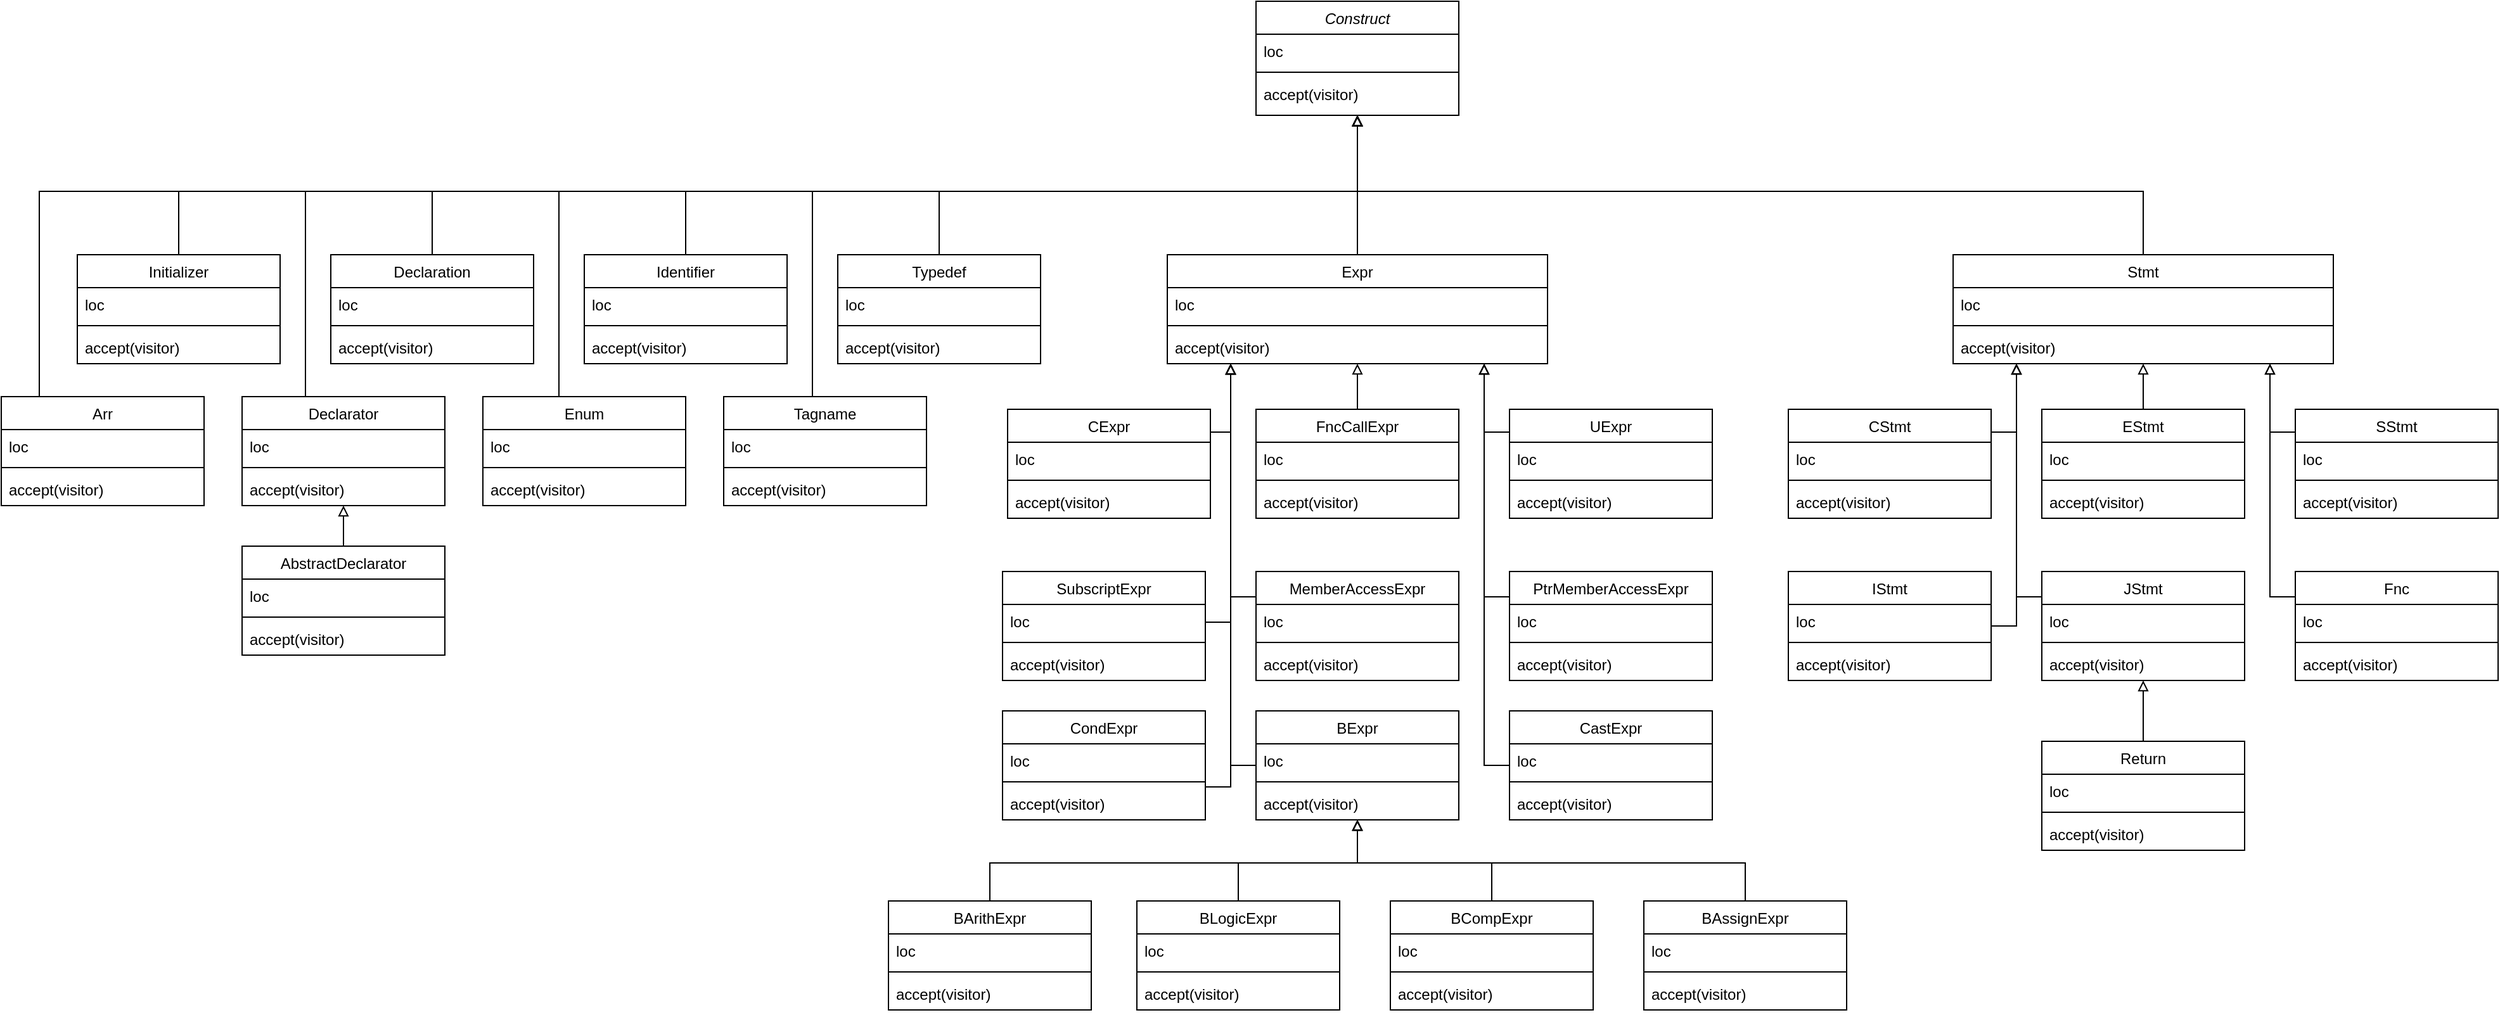 <mxfile version="24.7.17">
  <diagram id="C5RBs43oDa-KdzZeNtuy" name="Page-1">
    <mxGraphModel dx="539" dy="803" grid="1" gridSize="10" guides="1" tooltips="1" connect="1" arrows="1" fold="1" page="1" pageScale="1" pageWidth="827" pageHeight="1169" math="0" shadow="0">
      <root>
        <mxCell id="WIyWlLk6GJQsqaUBKTNV-0" />
        <mxCell id="WIyWlLk6GJQsqaUBKTNV-1" parent="WIyWlLk6GJQsqaUBKTNV-0" />
        <mxCell id="ymBNnfjRftJev7QL5nc8-0" value="Construct" style="swimlane;fontStyle=2;align=center;verticalAlign=top;childLayout=stackLayout;horizontal=1;startSize=26;horizontalStack=0;resizeParent=1;resizeLast=0;collapsible=1;marginBottom=0;rounded=0;shadow=0;strokeWidth=1;" vertex="1" parent="WIyWlLk6GJQsqaUBKTNV-1">
          <mxGeometry x="1850" y="30" width="160" height="90" as="geometry">
            <mxRectangle x="940" y="120" width="160" height="26" as="alternateBounds" />
          </mxGeometry>
        </mxCell>
        <mxCell id="ymBNnfjRftJev7QL5nc8-3" value="loc" style="text;align=left;verticalAlign=top;spacingLeft=4;spacingRight=4;overflow=hidden;rotatable=0;points=[[0,0.5],[1,0.5]];portConstraint=eastwest;rounded=0;shadow=0;html=0;" vertex="1" parent="ymBNnfjRftJev7QL5nc8-0">
          <mxGeometry y="26" width="160" height="26" as="geometry" />
        </mxCell>
        <mxCell id="ymBNnfjRftJev7QL5nc8-4" value="" style="line;html=1;strokeWidth=1;align=left;verticalAlign=middle;spacingTop=-1;spacingLeft=3;spacingRight=3;rotatable=0;labelPosition=right;points=[];portConstraint=eastwest;" vertex="1" parent="ymBNnfjRftJev7QL5nc8-0">
          <mxGeometry y="52" width="160" height="8" as="geometry" />
        </mxCell>
        <mxCell id="ymBNnfjRftJev7QL5nc8-10" value="accept(visitor)" style="text;align=left;verticalAlign=top;spacingLeft=4;spacingRight=4;overflow=hidden;rotatable=0;points=[[0,0.5],[1,0.5]];portConstraint=eastwest;rounded=0;shadow=0;html=0;" vertex="1" parent="ymBNnfjRftJev7QL5nc8-0">
          <mxGeometry y="60" width="160" height="26" as="geometry" />
        </mxCell>
        <mxCell id="ymBNnfjRftJev7QL5nc8-166" style="edgeStyle=orthogonalEdgeStyle;rounded=0;orthogonalLoop=1;jettySize=auto;html=1;endArrow=block;endFill=0;" edge="1" parent="WIyWlLk6GJQsqaUBKTNV-1" source="ymBNnfjRftJev7QL5nc8-6" target="ymBNnfjRftJev7QL5nc8-0">
          <mxGeometry relative="1" as="geometry">
            <Array as="points">
              <mxPoint x="890" y="180" />
              <mxPoint x="1930" y="180" />
            </Array>
          </mxGeometry>
        </mxCell>
        <mxCell id="ymBNnfjRftJev7QL5nc8-6" value="Arr" style="swimlane;fontStyle=0;align=center;verticalAlign=top;childLayout=stackLayout;horizontal=1;startSize=26;horizontalStack=0;resizeParent=1;resizeLast=0;collapsible=1;marginBottom=0;rounded=0;shadow=0;strokeWidth=1;" vertex="1" parent="WIyWlLk6GJQsqaUBKTNV-1">
          <mxGeometry x="860" y="342" width="160" height="86" as="geometry">
            <mxRectangle x="340" y="380" width="170" height="26" as="alternateBounds" />
          </mxGeometry>
        </mxCell>
        <mxCell id="ymBNnfjRftJev7QL5nc8-19" value="loc" style="text;align=left;verticalAlign=top;spacingLeft=4;spacingRight=4;overflow=hidden;rotatable=0;points=[[0,0.5],[1,0.5]];portConstraint=eastwest;rounded=0;shadow=0;html=0;" vertex="1" parent="ymBNnfjRftJev7QL5nc8-6">
          <mxGeometry y="26" width="160" height="26" as="geometry" />
        </mxCell>
        <mxCell id="ymBNnfjRftJev7QL5nc8-8" value="" style="line;html=1;strokeWidth=1;align=left;verticalAlign=middle;spacingTop=-1;spacingLeft=3;spacingRight=3;rotatable=0;labelPosition=right;points=[];portConstraint=eastwest;" vertex="1" parent="ymBNnfjRftJev7QL5nc8-6">
          <mxGeometry y="52" width="160" height="8" as="geometry" />
        </mxCell>
        <mxCell id="ymBNnfjRftJev7QL5nc8-18" value="accept(visitor)" style="text;align=left;verticalAlign=top;spacingLeft=4;spacingRight=4;overflow=hidden;rotatable=0;points=[[0,0.5],[1,0.5]];portConstraint=eastwest;rounded=0;shadow=0;html=0;" vertex="1" parent="ymBNnfjRftJev7QL5nc8-6">
          <mxGeometry y="60" width="160" height="26" as="geometry" />
        </mxCell>
        <mxCell id="ymBNnfjRftJev7QL5nc8-157" style="edgeStyle=orthogonalEdgeStyle;rounded=0;orthogonalLoop=1;jettySize=auto;html=1;endArrow=block;endFill=0;" edge="1" parent="WIyWlLk6GJQsqaUBKTNV-1" source="ymBNnfjRftJev7QL5nc8-20" target="ymBNnfjRftJev7QL5nc8-0">
          <mxGeometry relative="1" as="geometry">
            <Array as="points">
              <mxPoint x="1000" y="180" />
              <mxPoint x="1930" y="180" />
            </Array>
          </mxGeometry>
        </mxCell>
        <mxCell id="ymBNnfjRftJev7QL5nc8-20" value="Initializer" style="swimlane;fontStyle=0;align=center;verticalAlign=top;childLayout=stackLayout;horizontal=1;startSize=26;horizontalStack=0;resizeParent=1;resizeLast=0;collapsible=1;marginBottom=0;rounded=0;shadow=0;strokeWidth=1;" vertex="1" parent="WIyWlLk6GJQsqaUBKTNV-1">
          <mxGeometry x="920" y="230" width="160" height="86" as="geometry">
            <mxRectangle x="340" y="380" width="170" height="26" as="alternateBounds" />
          </mxGeometry>
        </mxCell>
        <mxCell id="ymBNnfjRftJev7QL5nc8-21" value="loc" style="text;align=left;verticalAlign=top;spacingLeft=4;spacingRight=4;overflow=hidden;rotatable=0;points=[[0,0.5],[1,0.5]];portConstraint=eastwest;rounded=0;shadow=0;html=0;" vertex="1" parent="ymBNnfjRftJev7QL5nc8-20">
          <mxGeometry y="26" width="160" height="26" as="geometry" />
        </mxCell>
        <mxCell id="ymBNnfjRftJev7QL5nc8-22" value="" style="line;html=1;strokeWidth=1;align=left;verticalAlign=middle;spacingTop=-1;spacingLeft=3;spacingRight=3;rotatable=0;labelPosition=right;points=[];portConstraint=eastwest;" vertex="1" parent="ymBNnfjRftJev7QL5nc8-20">
          <mxGeometry y="52" width="160" height="8" as="geometry" />
        </mxCell>
        <mxCell id="ymBNnfjRftJev7QL5nc8-23" value="accept(visitor)" style="text;align=left;verticalAlign=top;spacingLeft=4;spacingRight=4;overflow=hidden;rotatable=0;points=[[0,0.5],[1,0.5]];portConstraint=eastwest;rounded=0;shadow=0;html=0;" vertex="1" parent="ymBNnfjRftJev7QL5nc8-20">
          <mxGeometry y="60" width="160" height="26" as="geometry" />
        </mxCell>
        <mxCell id="ymBNnfjRftJev7QL5nc8-165" style="edgeStyle=orthogonalEdgeStyle;rounded=0;orthogonalLoop=1;jettySize=auto;html=1;endArrow=block;endFill=0;" edge="1" parent="WIyWlLk6GJQsqaUBKTNV-1" source="ymBNnfjRftJev7QL5nc8-24" target="ymBNnfjRftJev7QL5nc8-0">
          <mxGeometry relative="1" as="geometry">
            <Array as="points">
              <mxPoint x="1100" y="180" />
              <mxPoint x="1930" y="180" />
            </Array>
          </mxGeometry>
        </mxCell>
        <mxCell id="ymBNnfjRftJev7QL5nc8-24" value="Declarator" style="swimlane;fontStyle=0;align=center;verticalAlign=top;childLayout=stackLayout;horizontal=1;startSize=26;horizontalStack=0;resizeParent=1;resizeLast=0;collapsible=1;marginBottom=0;rounded=0;shadow=0;strokeWidth=1;" vertex="1" parent="WIyWlLk6GJQsqaUBKTNV-1">
          <mxGeometry x="1050" y="342" width="160" height="86" as="geometry">
            <mxRectangle x="340" y="380" width="170" height="26" as="alternateBounds" />
          </mxGeometry>
        </mxCell>
        <mxCell id="ymBNnfjRftJev7QL5nc8-25" value="loc" style="text;align=left;verticalAlign=top;spacingLeft=4;spacingRight=4;overflow=hidden;rotatable=0;points=[[0,0.5],[1,0.5]];portConstraint=eastwest;rounded=0;shadow=0;html=0;" vertex="1" parent="ymBNnfjRftJev7QL5nc8-24">
          <mxGeometry y="26" width="160" height="26" as="geometry" />
        </mxCell>
        <mxCell id="ymBNnfjRftJev7QL5nc8-26" value="" style="line;html=1;strokeWidth=1;align=left;verticalAlign=middle;spacingTop=-1;spacingLeft=3;spacingRight=3;rotatable=0;labelPosition=right;points=[];portConstraint=eastwest;" vertex="1" parent="ymBNnfjRftJev7QL5nc8-24">
          <mxGeometry y="52" width="160" height="8" as="geometry" />
        </mxCell>
        <mxCell id="ymBNnfjRftJev7QL5nc8-27" value="accept(visitor)" style="text;align=left;verticalAlign=top;spacingLeft=4;spacingRight=4;overflow=hidden;rotatable=0;points=[[0,0.5],[1,0.5]];portConstraint=eastwest;rounded=0;shadow=0;html=0;" vertex="1" parent="ymBNnfjRftJev7QL5nc8-24">
          <mxGeometry y="60" width="160" height="26" as="geometry" />
        </mxCell>
        <mxCell id="ymBNnfjRftJev7QL5nc8-141" style="edgeStyle=orthogonalEdgeStyle;rounded=0;orthogonalLoop=1;jettySize=auto;html=1;endArrow=block;endFill=0;" edge="1" parent="WIyWlLk6GJQsqaUBKTNV-1" source="ymBNnfjRftJev7QL5nc8-28" target="ymBNnfjRftJev7QL5nc8-24">
          <mxGeometry relative="1" as="geometry" />
        </mxCell>
        <mxCell id="ymBNnfjRftJev7QL5nc8-28" value="AbstractDeclarator" style="swimlane;fontStyle=0;align=center;verticalAlign=top;childLayout=stackLayout;horizontal=1;startSize=26;horizontalStack=0;resizeParent=1;resizeLast=0;collapsible=1;marginBottom=0;rounded=0;shadow=0;strokeWidth=1;" vertex="1" parent="WIyWlLk6GJQsqaUBKTNV-1">
          <mxGeometry x="1050" y="460" width="160" height="86" as="geometry">
            <mxRectangle x="340" y="380" width="170" height="26" as="alternateBounds" />
          </mxGeometry>
        </mxCell>
        <mxCell id="ymBNnfjRftJev7QL5nc8-29" value="loc" style="text;align=left;verticalAlign=top;spacingLeft=4;spacingRight=4;overflow=hidden;rotatable=0;points=[[0,0.5],[1,0.5]];portConstraint=eastwest;rounded=0;shadow=0;html=0;" vertex="1" parent="ymBNnfjRftJev7QL5nc8-28">
          <mxGeometry y="26" width="160" height="26" as="geometry" />
        </mxCell>
        <mxCell id="ymBNnfjRftJev7QL5nc8-30" value="" style="line;html=1;strokeWidth=1;align=left;verticalAlign=middle;spacingTop=-1;spacingLeft=3;spacingRight=3;rotatable=0;labelPosition=right;points=[];portConstraint=eastwest;" vertex="1" parent="ymBNnfjRftJev7QL5nc8-28">
          <mxGeometry y="52" width="160" height="8" as="geometry" />
        </mxCell>
        <mxCell id="ymBNnfjRftJev7QL5nc8-31" value="accept(visitor)" style="text;align=left;verticalAlign=top;spacingLeft=4;spacingRight=4;overflow=hidden;rotatable=0;points=[[0,0.5],[1,0.5]];portConstraint=eastwest;rounded=0;shadow=0;html=0;" vertex="1" parent="ymBNnfjRftJev7QL5nc8-28">
          <mxGeometry y="60" width="160" height="26" as="geometry" />
        </mxCell>
        <mxCell id="ymBNnfjRftJev7QL5nc8-160" style="edgeStyle=orthogonalEdgeStyle;rounded=0;orthogonalLoop=1;jettySize=auto;html=1;endArrow=block;endFill=0;" edge="1" parent="WIyWlLk6GJQsqaUBKTNV-1" source="ymBNnfjRftJev7QL5nc8-32" target="ymBNnfjRftJev7QL5nc8-0">
          <mxGeometry relative="1" as="geometry">
            <Array as="points">
              <mxPoint x="1200" y="180" />
              <mxPoint x="1930" y="180" />
            </Array>
          </mxGeometry>
        </mxCell>
        <mxCell id="ymBNnfjRftJev7QL5nc8-32" value="Declaration" style="swimlane;fontStyle=0;align=center;verticalAlign=top;childLayout=stackLayout;horizontal=1;startSize=26;horizontalStack=0;resizeParent=1;resizeLast=0;collapsible=1;marginBottom=0;rounded=0;shadow=0;strokeWidth=1;" vertex="1" parent="WIyWlLk6GJQsqaUBKTNV-1">
          <mxGeometry x="1120" y="230" width="160" height="86" as="geometry">
            <mxRectangle x="340" y="380" width="170" height="26" as="alternateBounds" />
          </mxGeometry>
        </mxCell>
        <mxCell id="ymBNnfjRftJev7QL5nc8-33" value="loc" style="text;align=left;verticalAlign=top;spacingLeft=4;spacingRight=4;overflow=hidden;rotatable=0;points=[[0,0.5],[1,0.5]];portConstraint=eastwest;rounded=0;shadow=0;html=0;" vertex="1" parent="ymBNnfjRftJev7QL5nc8-32">
          <mxGeometry y="26" width="160" height="26" as="geometry" />
        </mxCell>
        <mxCell id="ymBNnfjRftJev7QL5nc8-34" value="" style="line;html=1;strokeWidth=1;align=left;verticalAlign=middle;spacingTop=-1;spacingLeft=3;spacingRight=3;rotatable=0;labelPosition=right;points=[];portConstraint=eastwest;" vertex="1" parent="ymBNnfjRftJev7QL5nc8-32">
          <mxGeometry y="52" width="160" height="8" as="geometry" />
        </mxCell>
        <mxCell id="ymBNnfjRftJev7QL5nc8-35" value="accept(visitor)" style="text;align=left;verticalAlign=top;spacingLeft=4;spacingRight=4;overflow=hidden;rotatable=0;points=[[0,0.5],[1,0.5]];portConstraint=eastwest;rounded=0;shadow=0;html=0;" vertex="1" parent="ymBNnfjRftJev7QL5nc8-32">
          <mxGeometry y="60" width="160" height="26" as="geometry" />
        </mxCell>
        <mxCell id="ymBNnfjRftJev7QL5nc8-164" style="edgeStyle=orthogonalEdgeStyle;rounded=0;orthogonalLoop=1;jettySize=auto;html=1;endArrow=block;endFill=0;" edge="1" parent="WIyWlLk6GJQsqaUBKTNV-1" source="ymBNnfjRftJev7QL5nc8-36" target="ymBNnfjRftJev7QL5nc8-0">
          <mxGeometry relative="1" as="geometry">
            <Array as="points">
              <mxPoint x="1300" y="180" />
              <mxPoint x="1930" y="180" />
            </Array>
          </mxGeometry>
        </mxCell>
        <mxCell id="ymBNnfjRftJev7QL5nc8-36" value="Enum" style="swimlane;fontStyle=0;align=center;verticalAlign=top;childLayout=stackLayout;horizontal=1;startSize=26;horizontalStack=0;resizeParent=1;resizeLast=0;collapsible=1;marginBottom=0;rounded=0;shadow=0;strokeWidth=1;" vertex="1" parent="WIyWlLk6GJQsqaUBKTNV-1">
          <mxGeometry x="1240" y="342" width="160" height="86" as="geometry">
            <mxRectangle x="340" y="380" width="170" height="26" as="alternateBounds" />
          </mxGeometry>
        </mxCell>
        <mxCell id="ymBNnfjRftJev7QL5nc8-37" value="loc" style="text;align=left;verticalAlign=top;spacingLeft=4;spacingRight=4;overflow=hidden;rotatable=0;points=[[0,0.5],[1,0.5]];portConstraint=eastwest;rounded=0;shadow=0;html=0;" vertex="1" parent="ymBNnfjRftJev7QL5nc8-36">
          <mxGeometry y="26" width="160" height="26" as="geometry" />
        </mxCell>
        <mxCell id="ymBNnfjRftJev7QL5nc8-38" value="" style="line;html=1;strokeWidth=1;align=left;verticalAlign=middle;spacingTop=-1;spacingLeft=3;spacingRight=3;rotatable=0;labelPosition=right;points=[];portConstraint=eastwest;" vertex="1" parent="ymBNnfjRftJev7QL5nc8-36">
          <mxGeometry y="52" width="160" height="8" as="geometry" />
        </mxCell>
        <mxCell id="ymBNnfjRftJev7QL5nc8-39" value="accept(visitor)" style="text;align=left;verticalAlign=top;spacingLeft=4;spacingRight=4;overflow=hidden;rotatable=0;points=[[0,0.5],[1,0.5]];portConstraint=eastwest;rounded=0;shadow=0;html=0;" vertex="1" parent="ymBNnfjRftJev7QL5nc8-36">
          <mxGeometry y="60" width="160" height="26" as="geometry" />
        </mxCell>
        <mxCell id="ymBNnfjRftJev7QL5nc8-158" style="edgeStyle=orthogonalEdgeStyle;rounded=0;orthogonalLoop=1;jettySize=auto;html=1;endArrow=block;endFill=0;" edge="1" parent="WIyWlLk6GJQsqaUBKTNV-1" source="ymBNnfjRftJev7QL5nc8-40" target="ymBNnfjRftJev7QL5nc8-0">
          <mxGeometry relative="1" as="geometry">
            <Array as="points">
              <mxPoint x="1930" y="150" />
              <mxPoint x="1930" y="150" />
            </Array>
          </mxGeometry>
        </mxCell>
        <mxCell id="ymBNnfjRftJev7QL5nc8-40" value="Expr" style="swimlane;fontStyle=0;align=center;verticalAlign=top;childLayout=stackLayout;horizontal=1;startSize=26;horizontalStack=0;resizeParent=1;resizeLast=0;collapsible=1;marginBottom=0;rounded=0;shadow=0;strokeWidth=1;" vertex="1" parent="WIyWlLk6GJQsqaUBKTNV-1">
          <mxGeometry x="1780" y="230" width="300" height="86" as="geometry">
            <mxRectangle x="340" y="380" width="170" height="26" as="alternateBounds" />
          </mxGeometry>
        </mxCell>
        <mxCell id="ymBNnfjRftJev7QL5nc8-41" value="loc" style="text;align=left;verticalAlign=top;spacingLeft=4;spacingRight=4;overflow=hidden;rotatable=0;points=[[0,0.5],[1,0.5]];portConstraint=eastwest;rounded=0;shadow=0;html=0;" vertex="1" parent="ymBNnfjRftJev7QL5nc8-40">
          <mxGeometry y="26" width="300" height="26" as="geometry" />
        </mxCell>
        <mxCell id="ymBNnfjRftJev7QL5nc8-42" value="" style="line;html=1;strokeWidth=1;align=left;verticalAlign=middle;spacingTop=-1;spacingLeft=3;spacingRight=3;rotatable=0;labelPosition=right;points=[];portConstraint=eastwest;" vertex="1" parent="ymBNnfjRftJev7QL5nc8-40">
          <mxGeometry y="52" width="300" height="8" as="geometry" />
        </mxCell>
        <mxCell id="ymBNnfjRftJev7QL5nc8-43" value="accept(visitor)" style="text;align=left;verticalAlign=top;spacingLeft=4;spacingRight=4;overflow=hidden;rotatable=0;points=[[0,0.5],[1,0.5]];portConstraint=eastwest;rounded=0;shadow=0;html=0;" vertex="1" parent="ymBNnfjRftJev7QL5nc8-40">
          <mxGeometry y="60" width="300" height="26" as="geometry" />
        </mxCell>
        <mxCell id="ymBNnfjRftJev7QL5nc8-178" style="edgeStyle=orthogonalEdgeStyle;rounded=0;orthogonalLoop=1;jettySize=auto;html=1;endArrow=block;endFill=0;" edge="1" parent="WIyWlLk6GJQsqaUBKTNV-1" source="ymBNnfjRftJev7QL5nc8-44" target="ymBNnfjRftJev7QL5nc8-40">
          <mxGeometry relative="1" as="geometry">
            <Array as="points">
              <mxPoint x="2030" y="370" />
            </Array>
          </mxGeometry>
        </mxCell>
        <mxCell id="ymBNnfjRftJev7QL5nc8-44" value="UExpr" style="swimlane;fontStyle=0;align=center;verticalAlign=top;childLayout=stackLayout;horizontal=1;startSize=26;horizontalStack=0;resizeParent=1;resizeLast=0;collapsible=1;marginBottom=0;rounded=0;shadow=0;strokeWidth=1;" vertex="1" parent="WIyWlLk6GJQsqaUBKTNV-1">
          <mxGeometry x="2050" y="352" width="160" height="86" as="geometry">
            <mxRectangle x="340" y="380" width="170" height="26" as="alternateBounds" />
          </mxGeometry>
        </mxCell>
        <mxCell id="ymBNnfjRftJev7QL5nc8-45" value="loc" style="text;align=left;verticalAlign=top;spacingLeft=4;spacingRight=4;overflow=hidden;rotatable=0;points=[[0,0.5],[1,0.5]];portConstraint=eastwest;rounded=0;shadow=0;html=0;" vertex="1" parent="ymBNnfjRftJev7QL5nc8-44">
          <mxGeometry y="26" width="160" height="26" as="geometry" />
        </mxCell>
        <mxCell id="ymBNnfjRftJev7QL5nc8-46" value="" style="line;html=1;strokeWidth=1;align=left;verticalAlign=middle;spacingTop=-1;spacingLeft=3;spacingRight=3;rotatable=0;labelPosition=right;points=[];portConstraint=eastwest;" vertex="1" parent="ymBNnfjRftJev7QL5nc8-44">
          <mxGeometry y="52" width="160" height="8" as="geometry" />
        </mxCell>
        <mxCell id="ymBNnfjRftJev7QL5nc8-47" value="accept(visitor)" style="text;align=left;verticalAlign=top;spacingLeft=4;spacingRight=4;overflow=hidden;rotatable=0;points=[[0,0.5],[1,0.5]];portConstraint=eastwest;rounded=0;shadow=0;html=0;" vertex="1" parent="ymBNnfjRftJev7QL5nc8-44">
          <mxGeometry y="60" width="160" height="26" as="geometry" />
        </mxCell>
        <mxCell id="ymBNnfjRftJev7QL5nc8-180" style="edgeStyle=orthogonalEdgeStyle;rounded=0;orthogonalLoop=1;jettySize=auto;html=1;endArrow=block;endFill=0;" edge="1" parent="WIyWlLk6GJQsqaUBKTNV-1" source="ymBNnfjRftJev7QL5nc8-48" target="ymBNnfjRftJev7QL5nc8-40">
          <mxGeometry relative="1" as="geometry">
            <Array as="points">
              <mxPoint x="1830" y="633" />
            </Array>
          </mxGeometry>
        </mxCell>
        <mxCell id="ymBNnfjRftJev7QL5nc8-48" value="BExpr" style="swimlane;fontStyle=0;align=center;verticalAlign=top;childLayout=stackLayout;horizontal=1;startSize=26;horizontalStack=0;resizeParent=1;resizeLast=0;collapsible=1;marginBottom=0;rounded=0;shadow=0;strokeWidth=1;" vertex="1" parent="WIyWlLk6GJQsqaUBKTNV-1">
          <mxGeometry x="1850" y="590" width="160" height="86" as="geometry">
            <mxRectangle x="340" y="380" width="170" height="26" as="alternateBounds" />
          </mxGeometry>
        </mxCell>
        <mxCell id="ymBNnfjRftJev7QL5nc8-49" value="loc" style="text;align=left;verticalAlign=top;spacingLeft=4;spacingRight=4;overflow=hidden;rotatable=0;points=[[0,0.5],[1,0.5]];portConstraint=eastwest;rounded=0;shadow=0;html=0;" vertex="1" parent="ymBNnfjRftJev7QL5nc8-48">
          <mxGeometry y="26" width="160" height="26" as="geometry" />
        </mxCell>
        <mxCell id="ymBNnfjRftJev7QL5nc8-50" value="" style="line;html=1;strokeWidth=1;align=left;verticalAlign=middle;spacingTop=-1;spacingLeft=3;spacingRight=3;rotatable=0;labelPosition=right;points=[];portConstraint=eastwest;" vertex="1" parent="ymBNnfjRftJev7QL5nc8-48">
          <mxGeometry y="52" width="160" height="8" as="geometry" />
        </mxCell>
        <mxCell id="ymBNnfjRftJev7QL5nc8-51" value="accept(visitor)" style="text;align=left;verticalAlign=top;spacingLeft=4;spacingRight=4;overflow=hidden;rotatable=0;points=[[0,0.5],[1,0.5]];portConstraint=eastwest;rounded=0;shadow=0;html=0;" vertex="1" parent="ymBNnfjRftJev7QL5nc8-48">
          <mxGeometry y="60" width="160" height="26" as="geometry" />
        </mxCell>
        <mxCell id="ymBNnfjRftJev7QL5nc8-184" style="edgeStyle=orthogonalEdgeStyle;rounded=0;orthogonalLoop=1;jettySize=auto;html=1;endArrow=block;endFill=0;" edge="1" parent="WIyWlLk6GJQsqaUBKTNV-1" source="ymBNnfjRftJev7QL5nc8-52" target="ymBNnfjRftJev7QL5nc8-48">
          <mxGeometry relative="1" as="geometry">
            <Array as="points">
              <mxPoint x="2236" y="710" />
              <mxPoint x="1930" y="710" />
            </Array>
          </mxGeometry>
        </mxCell>
        <mxCell id="ymBNnfjRftJev7QL5nc8-52" value="BAssignExpr" style="swimlane;fontStyle=0;align=center;verticalAlign=top;childLayout=stackLayout;horizontal=1;startSize=26;horizontalStack=0;resizeParent=1;resizeLast=0;collapsible=1;marginBottom=0;rounded=0;shadow=0;strokeWidth=1;" vertex="1" parent="WIyWlLk6GJQsqaUBKTNV-1">
          <mxGeometry x="2156" y="740" width="160" height="86" as="geometry">
            <mxRectangle x="340" y="380" width="170" height="26" as="alternateBounds" />
          </mxGeometry>
        </mxCell>
        <mxCell id="ymBNnfjRftJev7QL5nc8-53" value="loc" style="text;align=left;verticalAlign=top;spacingLeft=4;spacingRight=4;overflow=hidden;rotatable=0;points=[[0,0.5],[1,0.5]];portConstraint=eastwest;rounded=0;shadow=0;html=0;" vertex="1" parent="ymBNnfjRftJev7QL5nc8-52">
          <mxGeometry y="26" width="160" height="26" as="geometry" />
        </mxCell>
        <mxCell id="ymBNnfjRftJev7QL5nc8-54" value="" style="line;html=1;strokeWidth=1;align=left;verticalAlign=middle;spacingTop=-1;spacingLeft=3;spacingRight=3;rotatable=0;labelPosition=right;points=[];portConstraint=eastwest;" vertex="1" parent="ymBNnfjRftJev7QL5nc8-52">
          <mxGeometry y="52" width="160" height="8" as="geometry" />
        </mxCell>
        <mxCell id="ymBNnfjRftJev7QL5nc8-55" value="accept(visitor)" style="text;align=left;verticalAlign=top;spacingLeft=4;spacingRight=4;overflow=hidden;rotatable=0;points=[[0,0.5],[1,0.5]];portConstraint=eastwest;rounded=0;shadow=0;html=0;" vertex="1" parent="ymBNnfjRftJev7QL5nc8-52">
          <mxGeometry y="60" width="160" height="26" as="geometry" />
        </mxCell>
        <mxCell id="ymBNnfjRftJev7QL5nc8-181" style="edgeStyle=orthogonalEdgeStyle;rounded=0;orthogonalLoop=1;jettySize=auto;html=1;endArrow=block;endFill=0;" edge="1" parent="WIyWlLk6GJQsqaUBKTNV-1" source="ymBNnfjRftJev7QL5nc8-56" target="ymBNnfjRftJev7QL5nc8-48">
          <mxGeometry relative="1" as="geometry">
            <Array as="points">
              <mxPoint x="1640" y="710" />
              <mxPoint x="1930" y="710" />
            </Array>
          </mxGeometry>
        </mxCell>
        <mxCell id="ymBNnfjRftJev7QL5nc8-56" value="BArithExpr" style="swimlane;fontStyle=0;align=center;verticalAlign=top;childLayout=stackLayout;horizontal=1;startSize=26;horizontalStack=0;resizeParent=1;resizeLast=0;collapsible=1;marginBottom=0;rounded=0;shadow=0;strokeWidth=1;" vertex="1" parent="WIyWlLk6GJQsqaUBKTNV-1">
          <mxGeometry x="1560" y="740" width="160" height="86" as="geometry">
            <mxRectangle x="340" y="380" width="170" height="26" as="alternateBounds" />
          </mxGeometry>
        </mxCell>
        <mxCell id="ymBNnfjRftJev7QL5nc8-57" value="loc" style="text;align=left;verticalAlign=top;spacingLeft=4;spacingRight=4;overflow=hidden;rotatable=0;points=[[0,0.5],[1,0.5]];portConstraint=eastwest;rounded=0;shadow=0;html=0;" vertex="1" parent="ymBNnfjRftJev7QL5nc8-56">
          <mxGeometry y="26" width="160" height="26" as="geometry" />
        </mxCell>
        <mxCell id="ymBNnfjRftJev7QL5nc8-58" value="" style="line;html=1;strokeWidth=1;align=left;verticalAlign=middle;spacingTop=-1;spacingLeft=3;spacingRight=3;rotatable=0;labelPosition=right;points=[];portConstraint=eastwest;" vertex="1" parent="ymBNnfjRftJev7QL5nc8-56">
          <mxGeometry y="52" width="160" height="8" as="geometry" />
        </mxCell>
        <mxCell id="ymBNnfjRftJev7QL5nc8-59" value="accept(visitor)" style="text;align=left;verticalAlign=top;spacingLeft=4;spacingRight=4;overflow=hidden;rotatable=0;points=[[0,0.5],[1,0.5]];portConstraint=eastwest;rounded=0;shadow=0;html=0;" vertex="1" parent="ymBNnfjRftJev7QL5nc8-56">
          <mxGeometry y="60" width="160" height="26" as="geometry" />
        </mxCell>
        <mxCell id="ymBNnfjRftJev7QL5nc8-182" style="edgeStyle=orthogonalEdgeStyle;rounded=0;orthogonalLoop=1;jettySize=auto;html=1;endArrow=block;endFill=0;" edge="1" parent="WIyWlLk6GJQsqaUBKTNV-1" source="ymBNnfjRftJev7QL5nc8-60" target="ymBNnfjRftJev7QL5nc8-48">
          <mxGeometry relative="1" as="geometry">
            <Array as="points">
              <mxPoint x="1836" y="710" />
              <mxPoint x="1930" y="710" />
            </Array>
          </mxGeometry>
        </mxCell>
        <mxCell id="ymBNnfjRftJev7QL5nc8-60" value="BLogicExpr" style="swimlane;fontStyle=0;align=center;verticalAlign=top;childLayout=stackLayout;horizontal=1;startSize=26;horizontalStack=0;resizeParent=1;resizeLast=0;collapsible=1;marginBottom=0;rounded=0;shadow=0;strokeWidth=1;" vertex="1" parent="WIyWlLk6GJQsqaUBKTNV-1">
          <mxGeometry x="1756" y="740" width="160" height="86" as="geometry">
            <mxRectangle x="340" y="380" width="170" height="26" as="alternateBounds" />
          </mxGeometry>
        </mxCell>
        <mxCell id="ymBNnfjRftJev7QL5nc8-61" value="loc" style="text;align=left;verticalAlign=top;spacingLeft=4;spacingRight=4;overflow=hidden;rotatable=0;points=[[0,0.5],[1,0.5]];portConstraint=eastwest;rounded=0;shadow=0;html=0;" vertex="1" parent="ymBNnfjRftJev7QL5nc8-60">
          <mxGeometry y="26" width="160" height="26" as="geometry" />
        </mxCell>
        <mxCell id="ymBNnfjRftJev7QL5nc8-62" value="" style="line;html=1;strokeWidth=1;align=left;verticalAlign=middle;spacingTop=-1;spacingLeft=3;spacingRight=3;rotatable=0;labelPosition=right;points=[];portConstraint=eastwest;" vertex="1" parent="ymBNnfjRftJev7QL5nc8-60">
          <mxGeometry y="52" width="160" height="8" as="geometry" />
        </mxCell>
        <mxCell id="ymBNnfjRftJev7QL5nc8-63" value="accept(visitor)" style="text;align=left;verticalAlign=top;spacingLeft=4;spacingRight=4;overflow=hidden;rotatable=0;points=[[0,0.5],[1,0.5]];portConstraint=eastwest;rounded=0;shadow=0;html=0;" vertex="1" parent="ymBNnfjRftJev7QL5nc8-60">
          <mxGeometry y="60" width="160" height="26" as="geometry" />
        </mxCell>
        <mxCell id="ymBNnfjRftJev7QL5nc8-183" style="edgeStyle=orthogonalEdgeStyle;rounded=0;orthogonalLoop=1;jettySize=auto;html=1;endArrow=block;endFill=0;" edge="1" parent="WIyWlLk6GJQsqaUBKTNV-1" source="ymBNnfjRftJev7QL5nc8-64" target="ymBNnfjRftJev7QL5nc8-48">
          <mxGeometry relative="1" as="geometry">
            <Array as="points">
              <mxPoint x="2036" y="710" />
              <mxPoint x="1930" y="710" />
            </Array>
          </mxGeometry>
        </mxCell>
        <mxCell id="ymBNnfjRftJev7QL5nc8-64" value="BCompExpr" style="swimlane;fontStyle=0;align=center;verticalAlign=top;childLayout=stackLayout;horizontal=1;startSize=26;horizontalStack=0;resizeParent=1;resizeLast=0;collapsible=1;marginBottom=0;rounded=0;shadow=0;strokeWidth=1;" vertex="1" parent="WIyWlLk6GJQsqaUBKTNV-1">
          <mxGeometry x="1956" y="740" width="160" height="86" as="geometry">
            <mxRectangle x="340" y="380" width="170" height="26" as="alternateBounds" />
          </mxGeometry>
        </mxCell>
        <mxCell id="ymBNnfjRftJev7QL5nc8-65" value="loc" style="text;align=left;verticalAlign=top;spacingLeft=4;spacingRight=4;overflow=hidden;rotatable=0;points=[[0,0.5],[1,0.5]];portConstraint=eastwest;rounded=0;shadow=0;html=0;" vertex="1" parent="ymBNnfjRftJev7QL5nc8-64">
          <mxGeometry y="26" width="160" height="26" as="geometry" />
        </mxCell>
        <mxCell id="ymBNnfjRftJev7QL5nc8-66" value="" style="line;html=1;strokeWidth=1;align=left;verticalAlign=middle;spacingTop=-1;spacingLeft=3;spacingRight=3;rotatable=0;labelPosition=right;points=[];portConstraint=eastwest;" vertex="1" parent="ymBNnfjRftJev7QL5nc8-64">
          <mxGeometry y="52" width="160" height="8" as="geometry" />
        </mxCell>
        <mxCell id="ymBNnfjRftJev7QL5nc8-67" value="accept(visitor)" style="text;align=left;verticalAlign=top;spacingLeft=4;spacingRight=4;overflow=hidden;rotatable=0;points=[[0,0.5],[1,0.5]];portConstraint=eastwest;rounded=0;shadow=0;html=0;" vertex="1" parent="ymBNnfjRftJev7QL5nc8-64">
          <mxGeometry y="60" width="160" height="26" as="geometry" />
        </mxCell>
        <mxCell id="ymBNnfjRftJev7QL5nc8-179" style="edgeStyle=orthogonalEdgeStyle;rounded=0;orthogonalLoop=1;jettySize=auto;html=1;endArrow=block;endFill=0;" edge="1" parent="WIyWlLk6GJQsqaUBKTNV-1" source="ymBNnfjRftJev7QL5nc8-68" target="ymBNnfjRftJev7QL5nc8-40">
          <mxGeometry relative="1" as="geometry">
            <Array as="points">
              <mxPoint x="1830" y="520" />
            </Array>
          </mxGeometry>
        </mxCell>
        <mxCell id="ymBNnfjRftJev7QL5nc8-68" value="SubscriptExpr" style="swimlane;fontStyle=0;align=center;verticalAlign=top;childLayout=stackLayout;horizontal=1;startSize=26;horizontalStack=0;resizeParent=1;resizeLast=0;collapsible=1;marginBottom=0;rounded=0;shadow=0;strokeWidth=1;" vertex="1" parent="WIyWlLk6GJQsqaUBKTNV-1">
          <mxGeometry x="1650" y="480" width="160" height="86" as="geometry">
            <mxRectangle x="340" y="380" width="170" height="26" as="alternateBounds" />
          </mxGeometry>
        </mxCell>
        <mxCell id="ymBNnfjRftJev7QL5nc8-69" value="loc" style="text;align=left;verticalAlign=top;spacingLeft=4;spacingRight=4;overflow=hidden;rotatable=0;points=[[0,0.5],[1,0.5]];portConstraint=eastwest;rounded=0;shadow=0;html=0;" vertex="1" parent="ymBNnfjRftJev7QL5nc8-68">
          <mxGeometry y="26" width="160" height="26" as="geometry" />
        </mxCell>
        <mxCell id="ymBNnfjRftJev7QL5nc8-70" value="" style="line;html=1;strokeWidth=1;align=left;verticalAlign=middle;spacingTop=-1;spacingLeft=3;spacingRight=3;rotatable=0;labelPosition=right;points=[];portConstraint=eastwest;" vertex="1" parent="ymBNnfjRftJev7QL5nc8-68">
          <mxGeometry y="52" width="160" height="8" as="geometry" />
        </mxCell>
        <mxCell id="ymBNnfjRftJev7QL5nc8-71" value="accept(visitor)" style="text;align=left;verticalAlign=top;spacingLeft=4;spacingRight=4;overflow=hidden;rotatable=0;points=[[0,0.5],[1,0.5]];portConstraint=eastwest;rounded=0;shadow=0;html=0;" vertex="1" parent="ymBNnfjRftJev7QL5nc8-68">
          <mxGeometry y="60" width="160" height="26" as="geometry" />
        </mxCell>
        <mxCell id="ymBNnfjRftJev7QL5nc8-148" style="edgeStyle=orthogonalEdgeStyle;rounded=0;orthogonalLoop=1;jettySize=auto;html=1;endArrow=block;endFill=0;" edge="1" parent="WIyWlLk6GJQsqaUBKTNV-1" source="ymBNnfjRftJev7QL5nc8-72" target="ymBNnfjRftJev7QL5nc8-40">
          <mxGeometry relative="1" as="geometry">
            <Array as="points">
              <mxPoint x="1830" y="500" />
            </Array>
          </mxGeometry>
        </mxCell>
        <mxCell id="ymBNnfjRftJev7QL5nc8-72" value="MemberAccessExpr" style="swimlane;fontStyle=0;align=center;verticalAlign=top;childLayout=stackLayout;horizontal=1;startSize=26;horizontalStack=0;resizeParent=1;resizeLast=0;collapsible=1;marginBottom=0;rounded=0;shadow=0;strokeWidth=1;" vertex="1" parent="WIyWlLk6GJQsqaUBKTNV-1">
          <mxGeometry x="1850" y="480" width="160" height="86" as="geometry">
            <mxRectangle x="340" y="380" width="170" height="26" as="alternateBounds" />
          </mxGeometry>
        </mxCell>
        <mxCell id="ymBNnfjRftJev7QL5nc8-73" value="loc" style="text;align=left;verticalAlign=top;spacingLeft=4;spacingRight=4;overflow=hidden;rotatable=0;points=[[0,0.5],[1,0.5]];portConstraint=eastwest;rounded=0;shadow=0;html=0;" vertex="1" parent="ymBNnfjRftJev7QL5nc8-72">
          <mxGeometry y="26" width="160" height="26" as="geometry" />
        </mxCell>
        <mxCell id="ymBNnfjRftJev7QL5nc8-74" value="" style="line;html=1;strokeWidth=1;align=left;verticalAlign=middle;spacingTop=-1;spacingLeft=3;spacingRight=3;rotatable=0;labelPosition=right;points=[];portConstraint=eastwest;" vertex="1" parent="ymBNnfjRftJev7QL5nc8-72">
          <mxGeometry y="52" width="160" height="8" as="geometry" />
        </mxCell>
        <mxCell id="ymBNnfjRftJev7QL5nc8-75" value="accept(visitor)" style="text;align=left;verticalAlign=top;spacingLeft=4;spacingRight=4;overflow=hidden;rotatable=0;points=[[0,0.5],[1,0.5]];portConstraint=eastwest;rounded=0;shadow=0;html=0;" vertex="1" parent="ymBNnfjRftJev7QL5nc8-72">
          <mxGeometry y="60" width="160" height="26" as="geometry" />
        </mxCell>
        <mxCell id="ymBNnfjRftJev7QL5nc8-149" style="edgeStyle=orthogonalEdgeStyle;rounded=0;orthogonalLoop=1;jettySize=auto;html=1;endArrow=block;endFill=0;" edge="1" parent="WIyWlLk6GJQsqaUBKTNV-1" source="ymBNnfjRftJev7QL5nc8-76" target="ymBNnfjRftJev7QL5nc8-40">
          <mxGeometry relative="1" as="geometry">
            <Array as="points">
              <mxPoint x="2030" y="500" />
            </Array>
          </mxGeometry>
        </mxCell>
        <mxCell id="ymBNnfjRftJev7QL5nc8-76" value="PtrMemberAccessExpr" style="swimlane;fontStyle=0;align=center;verticalAlign=top;childLayout=stackLayout;horizontal=1;startSize=26;horizontalStack=0;resizeParent=1;resizeLast=0;collapsible=1;marginBottom=0;rounded=0;shadow=0;strokeWidth=1;" vertex="1" parent="WIyWlLk6GJQsqaUBKTNV-1">
          <mxGeometry x="2050" y="480" width="160" height="86" as="geometry">
            <mxRectangle x="340" y="380" width="170" height="26" as="alternateBounds" />
          </mxGeometry>
        </mxCell>
        <mxCell id="ymBNnfjRftJev7QL5nc8-77" value="loc" style="text;align=left;verticalAlign=top;spacingLeft=4;spacingRight=4;overflow=hidden;rotatable=0;points=[[0,0.5],[1,0.5]];portConstraint=eastwest;rounded=0;shadow=0;html=0;" vertex="1" parent="ymBNnfjRftJev7QL5nc8-76">
          <mxGeometry y="26" width="160" height="26" as="geometry" />
        </mxCell>
        <mxCell id="ymBNnfjRftJev7QL5nc8-78" value="" style="line;html=1;strokeWidth=1;align=left;verticalAlign=middle;spacingTop=-1;spacingLeft=3;spacingRight=3;rotatable=0;labelPosition=right;points=[];portConstraint=eastwest;" vertex="1" parent="ymBNnfjRftJev7QL5nc8-76">
          <mxGeometry y="52" width="160" height="8" as="geometry" />
        </mxCell>
        <mxCell id="ymBNnfjRftJev7QL5nc8-79" value="accept(visitor)" style="text;align=left;verticalAlign=top;spacingLeft=4;spacingRight=4;overflow=hidden;rotatable=0;points=[[0,0.5],[1,0.5]];portConstraint=eastwest;rounded=0;shadow=0;html=0;" vertex="1" parent="ymBNnfjRftJev7QL5nc8-76">
          <mxGeometry y="60" width="160" height="26" as="geometry" />
        </mxCell>
        <mxCell id="ymBNnfjRftJev7QL5nc8-142" style="edgeStyle=orthogonalEdgeStyle;rounded=0;orthogonalLoop=1;jettySize=auto;html=1;endArrow=block;endFill=0;" edge="1" parent="WIyWlLk6GJQsqaUBKTNV-1" source="ymBNnfjRftJev7QL5nc8-80" target="ymBNnfjRftJev7QL5nc8-40">
          <mxGeometry relative="1" as="geometry">
            <Array as="points">
              <mxPoint x="1830" y="370" />
            </Array>
          </mxGeometry>
        </mxCell>
        <mxCell id="ymBNnfjRftJev7QL5nc8-80" value="CExpr" style="swimlane;fontStyle=0;align=center;verticalAlign=top;childLayout=stackLayout;horizontal=1;startSize=26;horizontalStack=0;resizeParent=1;resizeLast=0;collapsible=1;marginBottom=0;rounded=0;shadow=0;strokeWidth=1;" vertex="1" parent="WIyWlLk6GJQsqaUBKTNV-1">
          <mxGeometry x="1654" y="352" width="160" height="86" as="geometry">
            <mxRectangle x="340" y="380" width="170" height="26" as="alternateBounds" />
          </mxGeometry>
        </mxCell>
        <mxCell id="ymBNnfjRftJev7QL5nc8-81" value="loc" style="text;align=left;verticalAlign=top;spacingLeft=4;spacingRight=4;overflow=hidden;rotatable=0;points=[[0,0.5],[1,0.5]];portConstraint=eastwest;rounded=0;shadow=0;html=0;" vertex="1" parent="ymBNnfjRftJev7QL5nc8-80">
          <mxGeometry y="26" width="160" height="26" as="geometry" />
        </mxCell>
        <mxCell id="ymBNnfjRftJev7QL5nc8-82" value="" style="line;html=1;strokeWidth=1;align=left;verticalAlign=middle;spacingTop=-1;spacingLeft=3;spacingRight=3;rotatable=0;labelPosition=right;points=[];portConstraint=eastwest;" vertex="1" parent="ymBNnfjRftJev7QL5nc8-80">
          <mxGeometry y="52" width="160" height="8" as="geometry" />
        </mxCell>
        <mxCell id="ymBNnfjRftJev7QL5nc8-83" value="accept(visitor)" style="text;align=left;verticalAlign=top;spacingLeft=4;spacingRight=4;overflow=hidden;rotatable=0;points=[[0,0.5],[1,0.5]];portConstraint=eastwest;rounded=0;shadow=0;html=0;" vertex="1" parent="ymBNnfjRftJev7QL5nc8-80">
          <mxGeometry y="60" width="160" height="26" as="geometry" />
        </mxCell>
        <mxCell id="ymBNnfjRftJev7QL5nc8-153" style="edgeStyle=orthogonalEdgeStyle;rounded=0;orthogonalLoop=1;jettySize=auto;html=1;endArrow=block;endFill=0;" edge="1" parent="WIyWlLk6GJQsqaUBKTNV-1" source="ymBNnfjRftJev7QL5nc8-84" target="ymBNnfjRftJev7QL5nc8-40">
          <mxGeometry relative="1" as="geometry" />
        </mxCell>
        <mxCell id="ymBNnfjRftJev7QL5nc8-84" value="FncCallExpr" style="swimlane;fontStyle=0;align=center;verticalAlign=top;childLayout=stackLayout;horizontal=1;startSize=26;horizontalStack=0;resizeParent=1;resizeLast=0;collapsible=1;marginBottom=0;rounded=0;shadow=0;strokeWidth=1;" vertex="1" parent="WIyWlLk6GJQsqaUBKTNV-1">
          <mxGeometry x="1850" y="352" width="160" height="86" as="geometry">
            <mxRectangle x="340" y="380" width="170" height="26" as="alternateBounds" />
          </mxGeometry>
        </mxCell>
        <mxCell id="ymBNnfjRftJev7QL5nc8-85" value="loc" style="text;align=left;verticalAlign=top;spacingLeft=4;spacingRight=4;overflow=hidden;rotatable=0;points=[[0,0.5],[1,0.5]];portConstraint=eastwest;rounded=0;shadow=0;html=0;" vertex="1" parent="ymBNnfjRftJev7QL5nc8-84">
          <mxGeometry y="26" width="160" height="26" as="geometry" />
        </mxCell>
        <mxCell id="ymBNnfjRftJev7QL5nc8-86" value="" style="line;html=1;strokeWidth=1;align=left;verticalAlign=middle;spacingTop=-1;spacingLeft=3;spacingRight=3;rotatable=0;labelPosition=right;points=[];portConstraint=eastwest;" vertex="1" parent="ymBNnfjRftJev7QL5nc8-84">
          <mxGeometry y="52" width="160" height="8" as="geometry" />
        </mxCell>
        <mxCell id="ymBNnfjRftJev7QL5nc8-87" value="accept(visitor)" style="text;align=left;verticalAlign=top;spacingLeft=4;spacingRight=4;overflow=hidden;rotatable=0;points=[[0,0.5],[1,0.5]];portConstraint=eastwest;rounded=0;shadow=0;html=0;" vertex="1" parent="ymBNnfjRftJev7QL5nc8-84">
          <mxGeometry y="60" width="160" height="26" as="geometry" />
        </mxCell>
        <mxCell id="ymBNnfjRftJev7QL5nc8-151" style="edgeStyle=orthogonalEdgeStyle;rounded=0;orthogonalLoop=1;jettySize=auto;html=1;endArrow=block;endFill=0;" edge="1" parent="WIyWlLk6GJQsqaUBKTNV-1" source="ymBNnfjRftJev7QL5nc8-88" target="ymBNnfjRftJev7QL5nc8-40">
          <mxGeometry relative="1" as="geometry">
            <Array as="points">
              <mxPoint x="2030" y="633" />
            </Array>
          </mxGeometry>
        </mxCell>
        <mxCell id="ymBNnfjRftJev7QL5nc8-88" value="CastExpr" style="swimlane;fontStyle=0;align=center;verticalAlign=top;childLayout=stackLayout;horizontal=1;startSize=26;horizontalStack=0;resizeParent=1;resizeLast=0;collapsible=1;marginBottom=0;rounded=0;shadow=0;strokeWidth=1;" vertex="1" parent="WIyWlLk6GJQsqaUBKTNV-1">
          <mxGeometry x="2050" y="590" width="160" height="86" as="geometry">
            <mxRectangle x="340" y="380" width="170" height="26" as="alternateBounds" />
          </mxGeometry>
        </mxCell>
        <mxCell id="ymBNnfjRftJev7QL5nc8-89" value="loc" style="text;align=left;verticalAlign=top;spacingLeft=4;spacingRight=4;overflow=hidden;rotatable=0;points=[[0,0.5],[1,0.5]];portConstraint=eastwest;rounded=0;shadow=0;html=0;" vertex="1" parent="ymBNnfjRftJev7QL5nc8-88">
          <mxGeometry y="26" width="160" height="26" as="geometry" />
        </mxCell>
        <mxCell id="ymBNnfjRftJev7QL5nc8-90" value="" style="line;html=1;strokeWidth=1;align=left;verticalAlign=middle;spacingTop=-1;spacingLeft=3;spacingRight=3;rotatable=0;labelPosition=right;points=[];portConstraint=eastwest;" vertex="1" parent="ymBNnfjRftJev7QL5nc8-88">
          <mxGeometry y="52" width="160" height="8" as="geometry" />
        </mxCell>
        <mxCell id="ymBNnfjRftJev7QL5nc8-91" value="accept(visitor)" style="text;align=left;verticalAlign=top;spacingLeft=4;spacingRight=4;overflow=hidden;rotatable=0;points=[[0,0.5],[1,0.5]];portConstraint=eastwest;rounded=0;shadow=0;html=0;" vertex="1" parent="ymBNnfjRftJev7QL5nc8-88">
          <mxGeometry y="60" width="160" height="26" as="geometry" />
        </mxCell>
        <mxCell id="ymBNnfjRftJev7QL5nc8-150" style="edgeStyle=orthogonalEdgeStyle;rounded=0;orthogonalLoop=1;jettySize=auto;html=1;endArrow=block;endFill=0;" edge="1" parent="WIyWlLk6GJQsqaUBKTNV-1" source="ymBNnfjRftJev7QL5nc8-93" target="ymBNnfjRftJev7QL5nc8-40">
          <mxGeometry relative="1" as="geometry">
            <Array as="points">
              <mxPoint x="1830" y="650" />
            </Array>
          </mxGeometry>
        </mxCell>
        <mxCell id="ymBNnfjRftJev7QL5nc8-93" value="CondExpr" style="swimlane;fontStyle=0;align=center;verticalAlign=top;childLayout=stackLayout;horizontal=1;startSize=26;horizontalStack=0;resizeParent=1;resizeLast=0;collapsible=1;marginBottom=0;rounded=0;shadow=0;strokeWidth=1;" vertex="1" parent="WIyWlLk6GJQsqaUBKTNV-1">
          <mxGeometry x="1650" y="590" width="160" height="86" as="geometry">
            <mxRectangle x="340" y="380" width="170" height="26" as="alternateBounds" />
          </mxGeometry>
        </mxCell>
        <mxCell id="ymBNnfjRftJev7QL5nc8-94" value="loc" style="text;align=left;verticalAlign=top;spacingLeft=4;spacingRight=4;overflow=hidden;rotatable=0;points=[[0,0.5],[1,0.5]];portConstraint=eastwest;rounded=0;shadow=0;html=0;" vertex="1" parent="ymBNnfjRftJev7QL5nc8-93">
          <mxGeometry y="26" width="160" height="26" as="geometry" />
        </mxCell>
        <mxCell id="ymBNnfjRftJev7QL5nc8-95" value="" style="line;html=1;strokeWidth=1;align=left;verticalAlign=middle;spacingTop=-1;spacingLeft=3;spacingRight=3;rotatable=0;labelPosition=right;points=[];portConstraint=eastwest;" vertex="1" parent="ymBNnfjRftJev7QL5nc8-93">
          <mxGeometry y="52" width="160" height="8" as="geometry" />
        </mxCell>
        <mxCell id="ymBNnfjRftJev7QL5nc8-96" value="accept(visitor)" style="text;align=left;verticalAlign=top;spacingLeft=4;spacingRight=4;overflow=hidden;rotatable=0;points=[[0,0.5],[1,0.5]];portConstraint=eastwest;rounded=0;shadow=0;html=0;" vertex="1" parent="ymBNnfjRftJev7QL5nc8-93">
          <mxGeometry y="60" width="160" height="26" as="geometry" />
        </mxCell>
        <mxCell id="ymBNnfjRftJev7QL5nc8-159" style="edgeStyle=orthogonalEdgeStyle;rounded=0;orthogonalLoop=1;jettySize=auto;html=1;endArrow=block;endFill=0;" edge="1" parent="WIyWlLk6GJQsqaUBKTNV-1" source="ymBNnfjRftJev7QL5nc8-97" target="ymBNnfjRftJev7QL5nc8-0">
          <mxGeometry relative="1" as="geometry">
            <Array as="points">
              <mxPoint x="2550" y="180" />
              <mxPoint x="1930" y="180" />
            </Array>
          </mxGeometry>
        </mxCell>
        <mxCell id="ymBNnfjRftJev7QL5nc8-97" value="Stmt" style="swimlane;fontStyle=0;align=center;verticalAlign=top;childLayout=stackLayout;horizontal=1;startSize=26;horizontalStack=0;resizeParent=1;resizeLast=0;collapsible=1;marginBottom=0;rounded=0;shadow=0;strokeWidth=1;" vertex="1" parent="WIyWlLk6GJQsqaUBKTNV-1">
          <mxGeometry x="2400" y="230" width="300" height="86" as="geometry">
            <mxRectangle x="340" y="380" width="170" height="26" as="alternateBounds" />
          </mxGeometry>
        </mxCell>
        <mxCell id="ymBNnfjRftJev7QL5nc8-98" value="loc" style="text;align=left;verticalAlign=top;spacingLeft=4;spacingRight=4;overflow=hidden;rotatable=0;points=[[0,0.5],[1,0.5]];portConstraint=eastwest;rounded=0;shadow=0;html=0;" vertex="1" parent="ymBNnfjRftJev7QL5nc8-97">
          <mxGeometry y="26" width="300" height="26" as="geometry" />
        </mxCell>
        <mxCell id="ymBNnfjRftJev7QL5nc8-99" value="" style="line;html=1;strokeWidth=1;align=left;verticalAlign=middle;spacingTop=-1;spacingLeft=3;spacingRight=3;rotatable=0;labelPosition=right;points=[];portConstraint=eastwest;" vertex="1" parent="ymBNnfjRftJev7QL5nc8-97">
          <mxGeometry y="52" width="300" height="8" as="geometry" />
        </mxCell>
        <mxCell id="ymBNnfjRftJev7QL5nc8-100" value="accept(visitor)" style="text;align=left;verticalAlign=top;spacingLeft=4;spacingRight=4;overflow=hidden;rotatable=0;points=[[0,0.5],[1,0.5]];portConstraint=eastwest;rounded=0;shadow=0;html=0;" vertex="1" parent="ymBNnfjRftJev7QL5nc8-97">
          <mxGeometry y="60" width="300" height="26" as="geometry" />
        </mxCell>
        <mxCell id="ymBNnfjRftJev7QL5nc8-173" style="edgeStyle=orthogonalEdgeStyle;rounded=0;orthogonalLoop=1;jettySize=auto;html=1;endArrow=block;endFill=0;" edge="1" parent="WIyWlLk6GJQsqaUBKTNV-1" source="ymBNnfjRftJev7QL5nc8-101" target="ymBNnfjRftJev7QL5nc8-97">
          <mxGeometry relative="1" as="geometry">
            <Array as="points">
              <mxPoint x="2450" y="370" />
            </Array>
          </mxGeometry>
        </mxCell>
        <mxCell id="ymBNnfjRftJev7QL5nc8-101" value="CStmt" style="swimlane;fontStyle=0;align=center;verticalAlign=top;childLayout=stackLayout;horizontal=1;startSize=26;horizontalStack=0;resizeParent=1;resizeLast=0;collapsible=1;marginBottom=0;rounded=0;shadow=0;strokeWidth=1;" vertex="1" parent="WIyWlLk6GJQsqaUBKTNV-1">
          <mxGeometry x="2270" y="352" width="160" height="86" as="geometry">
            <mxRectangle x="340" y="380" width="170" height="26" as="alternateBounds" />
          </mxGeometry>
        </mxCell>
        <mxCell id="ymBNnfjRftJev7QL5nc8-102" value="loc" style="text;align=left;verticalAlign=top;spacingLeft=4;spacingRight=4;overflow=hidden;rotatable=0;points=[[0,0.5],[1,0.5]];portConstraint=eastwest;rounded=0;shadow=0;html=0;" vertex="1" parent="ymBNnfjRftJev7QL5nc8-101">
          <mxGeometry y="26" width="160" height="26" as="geometry" />
        </mxCell>
        <mxCell id="ymBNnfjRftJev7QL5nc8-103" value="" style="line;html=1;strokeWidth=1;align=left;verticalAlign=middle;spacingTop=-1;spacingLeft=3;spacingRight=3;rotatable=0;labelPosition=right;points=[];portConstraint=eastwest;" vertex="1" parent="ymBNnfjRftJev7QL5nc8-101">
          <mxGeometry y="52" width="160" height="8" as="geometry" />
        </mxCell>
        <mxCell id="ymBNnfjRftJev7QL5nc8-104" value="accept(visitor)" style="text;align=left;verticalAlign=top;spacingLeft=4;spacingRight=4;overflow=hidden;rotatable=0;points=[[0,0.5],[1,0.5]];portConstraint=eastwest;rounded=0;shadow=0;html=0;" vertex="1" parent="ymBNnfjRftJev7QL5nc8-101">
          <mxGeometry y="60" width="160" height="26" as="geometry" />
        </mxCell>
        <mxCell id="ymBNnfjRftJev7QL5nc8-172" style="edgeStyle=orthogonalEdgeStyle;rounded=0;orthogonalLoop=1;jettySize=auto;html=1;endArrow=block;endFill=0;" edge="1" parent="WIyWlLk6GJQsqaUBKTNV-1" source="ymBNnfjRftJev7QL5nc8-105" target="ymBNnfjRftJev7QL5nc8-97">
          <mxGeometry relative="1" as="geometry" />
        </mxCell>
        <mxCell id="ymBNnfjRftJev7QL5nc8-105" value="EStmt" style="swimlane;fontStyle=0;align=center;verticalAlign=top;childLayout=stackLayout;horizontal=1;startSize=26;horizontalStack=0;resizeParent=1;resizeLast=0;collapsible=1;marginBottom=0;rounded=0;shadow=0;strokeWidth=1;" vertex="1" parent="WIyWlLk6GJQsqaUBKTNV-1">
          <mxGeometry x="2470" y="352" width="160" height="86" as="geometry">
            <mxRectangle x="340" y="380" width="170" height="26" as="alternateBounds" />
          </mxGeometry>
        </mxCell>
        <mxCell id="ymBNnfjRftJev7QL5nc8-106" value="loc" style="text;align=left;verticalAlign=top;spacingLeft=4;spacingRight=4;overflow=hidden;rotatable=0;points=[[0,0.5],[1,0.5]];portConstraint=eastwest;rounded=0;shadow=0;html=0;" vertex="1" parent="ymBNnfjRftJev7QL5nc8-105">
          <mxGeometry y="26" width="160" height="26" as="geometry" />
        </mxCell>
        <mxCell id="ymBNnfjRftJev7QL5nc8-107" value="" style="line;html=1;strokeWidth=1;align=left;verticalAlign=middle;spacingTop=-1;spacingLeft=3;spacingRight=3;rotatable=0;labelPosition=right;points=[];portConstraint=eastwest;" vertex="1" parent="ymBNnfjRftJev7QL5nc8-105">
          <mxGeometry y="52" width="160" height="8" as="geometry" />
        </mxCell>
        <mxCell id="ymBNnfjRftJev7QL5nc8-108" value="accept(visitor)" style="text;align=left;verticalAlign=top;spacingLeft=4;spacingRight=4;overflow=hidden;rotatable=0;points=[[0,0.5],[1,0.5]];portConstraint=eastwest;rounded=0;shadow=0;html=0;" vertex="1" parent="ymBNnfjRftJev7QL5nc8-105">
          <mxGeometry y="60" width="160" height="26" as="geometry" />
        </mxCell>
        <mxCell id="ymBNnfjRftJev7QL5nc8-174" style="edgeStyle=orthogonalEdgeStyle;rounded=0;orthogonalLoop=1;jettySize=auto;html=1;endArrow=block;endFill=0;" edge="1" parent="WIyWlLk6GJQsqaUBKTNV-1" source="ymBNnfjRftJev7QL5nc8-109" target="ymBNnfjRftJev7QL5nc8-97">
          <mxGeometry relative="1" as="geometry">
            <Array as="points">
              <mxPoint x="2650" y="370" />
            </Array>
          </mxGeometry>
        </mxCell>
        <mxCell id="ymBNnfjRftJev7QL5nc8-109" value="SStmt" style="swimlane;fontStyle=0;align=center;verticalAlign=top;childLayout=stackLayout;horizontal=1;startSize=26;horizontalStack=0;resizeParent=1;resizeLast=0;collapsible=1;marginBottom=0;rounded=0;shadow=0;strokeWidth=1;" vertex="1" parent="WIyWlLk6GJQsqaUBKTNV-1">
          <mxGeometry x="2670" y="352" width="160" height="86" as="geometry">
            <mxRectangle x="340" y="380" width="170" height="26" as="alternateBounds" />
          </mxGeometry>
        </mxCell>
        <mxCell id="ymBNnfjRftJev7QL5nc8-110" value="loc" style="text;align=left;verticalAlign=top;spacingLeft=4;spacingRight=4;overflow=hidden;rotatable=0;points=[[0,0.5],[1,0.5]];portConstraint=eastwest;rounded=0;shadow=0;html=0;" vertex="1" parent="ymBNnfjRftJev7QL5nc8-109">
          <mxGeometry y="26" width="160" height="26" as="geometry" />
        </mxCell>
        <mxCell id="ymBNnfjRftJev7QL5nc8-111" value="" style="line;html=1;strokeWidth=1;align=left;verticalAlign=middle;spacingTop=-1;spacingLeft=3;spacingRight=3;rotatable=0;labelPosition=right;points=[];portConstraint=eastwest;" vertex="1" parent="ymBNnfjRftJev7QL5nc8-109">
          <mxGeometry y="52" width="160" height="8" as="geometry" />
        </mxCell>
        <mxCell id="ymBNnfjRftJev7QL5nc8-112" value="accept(visitor)" style="text;align=left;verticalAlign=top;spacingLeft=4;spacingRight=4;overflow=hidden;rotatable=0;points=[[0,0.5],[1,0.5]];portConstraint=eastwest;rounded=0;shadow=0;html=0;" vertex="1" parent="ymBNnfjRftJev7QL5nc8-109">
          <mxGeometry y="60" width="160" height="26" as="geometry" />
        </mxCell>
        <mxCell id="ymBNnfjRftJev7QL5nc8-176" style="edgeStyle=orthogonalEdgeStyle;rounded=0;orthogonalLoop=1;jettySize=auto;html=1;endArrow=block;endFill=0;" edge="1" parent="WIyWlLk6GJQsqaUBKTNV-1" source="ymBNnfjRftJev7QL5nc8-113" target="ymBNnfjRftJev7QL5nc8-97">
          <mxGeometry relative="1" as="geometry">
            <Array as="points">
              <mxPoint x="2450" y="523" />
            </Array>
          </mxGeometry>
        </mxCell>
        <mxCell id="ymBNnfjRftJev7QL5nc8-113" value="IStmt" style="swimlane;fontStyle=0;align=center;verticalAlign=top;childLayout=stackLayout;horizontal=1;startSize=26;horizontalStack=0;resizeParent=1;resizeLast=0;collapsible=1;marginBottom=0;rounded=0;shadow=0;strokeWidth=1;" vertex="1" parent="WIyWlLk6GJQsqaUBKTNV-1">
          <mxGeometry x="2270" y="480" width="160" height="86" as="geometry">
            <mxRectangle x="340" y="380" width="170" height="26" as="alternateBounds" />
          </mxGeometry>
        </mxCell>
        <mxCell id="ymBNnfjRftJev7QL5nc8-114" value="loc" style="text;align=left;verticalAlign=top;spacingLeft=4;spacingRight=4;overflow=hidden;rotatable=0;points=[[0,0.5],[1,0.5]];portConstraint=eastwest;rounded=0;shadow=0;html=0;" vertex="1" parent="ymBNnfjRftJev7QL5nc8-113">
          <mxGeometry y="26" width="160" height="26" as="geometry" />
        </mxCell>
        <mxCell id="ymBNnfjRftJev7QL5nc8-115" value="" style="line;html=1;strokeWidth=1;align=left;verticalAlign=middle;spacingTop=-1;spacingLeft=3;spacingRight=3;rotatable=0;labelPosition=right;points=[];portConstraint=eastwest;" vertex="1" parent="ymBNnfjRftJev7QL5nc8-113">
          <mxGeometry y="52" width="160" height="8" as="geometry" />
        </mxCell>
        <mxCell id="ymBNnfjRftJev7QL5nc8-116" value="accept(visitor)" style="text;align=left;verticalAlign=top;spacingLeft=4;spacingRight=4;overflow=hidden;rotatable=0;points=[[0,0.5],[1,0.5]];portConstraint=eastwest;rounded=0;shadow=0;html=0;" vertex="1" parent="ymBNnfjRftJev7QL5nc8-113">
          <mxGeometry y="60" width="160" height="26" as="geometry" />
        </mxCell>
        <mxCell id="ymBNnfjRftJev7QL5nc8-177" style="edgeStyle=orthogonalEdgeStyle;rounded=0;orthogonalLoop=1;jettySize=auto;html=1;endArrow=block;endFill=0;" edge="1" parent="WIyWlLk6GJQsqaUBKTNV-1" source="ymBNnfjRftJev7QL5nc8-117" target="ymBNnfjRftJev7QL5nc8-97">
          <mxGeometry relative="1" as="geometry">
            <Array as="points">
              <mxPoint x="2450" y="500" />
            </Array>
          </mxGeometry>
        </mxCell>
        <mxCell id="ymBNnfjRftJev7QL5nc8-117" value="JStmt" style="swimlane;fontStyle=0;align=center;verticalAlign=top;childLayout=stackLayout;horizontal=1;startSize=26;horizontalStack=0;resizeParent=1;resizeLast=0;collapsible=1;marginBottom=0;rounded=0;shadow=0;strokeWidth=1;" vertex="1" parent="WIyWlLk6GJQsqaUBKTNV-1">
          <mxGeometry x="2470" y="480" width="160" height="86" as="geometry">
            <mxRectangle x="340" y="380" width="170" height="26" as="alternateBounds" />
          </mxGeometry>
        </mxCell>
        <mxCell id="ymBNnfjRftJev7QL5nc8-118" value="loc" style="text;align=left;verticalAlign=top;spacingLeft=4;spacingRight=4;overflow=hidden;rotatable=0;points=[[0,0.5],[1,0.5]];portConstraint=eastwest;rounded=0;shadow=0;html=0;" vertex="1" parent="ymBNnfjRftJev7QL5nc8-117">
          <mxGeometry y="26" width="160" height="26" as="geometry" />
        </mxCell>
        <mxCell id="ymBNnfjRftJev7QL5nc8-119" value="" style="line;html=1;strokeWidth=1;align=left;verticalAlign=middle;spacingTop=-1;spacingLeft=3;spacingRight=3;rotatable=0;labelPosition=right;points=[];portConstraint=eastwest;" vertex="1" parent="ymBNnfjRftJev7QL5nc8-117">
          <mxGeometry y="52" width="160" height="8" as="geometry" />
        </mxCell>
        <mxCell id="ymBNnfjRftJev7QL5nc8-120" value="accept(visitor)" style="text;align=left;verticalAlign=top;spacingLeft=4;spacingRight=4;overflow=hidden;rotatable=0;points=[[0,0.5],[1,0.5]];portConstraint=eastwest;rounded=0;shadow=0;html=0;" vertex="1" parent="ymBNnfjRftJev7QL5nc8-117">
          <mxGeometry y="60" width="160" height="26" as="geometry" />
        </mxCell>
        <mxCell id="ymBNnfjRftJev7QL5nc8-167" style="edgeStyle=orthogonalEdgeStyle;rounded=0;orthogonalLoop=1;jettySize=auto;html=1;endArrow=block;endFill=0;" edge="1" parent="WIyWlLk6GJQsqaUBKTNV-1" source="ymBNnfjRftJev7QL5nc8-121" target="ymBNnfjRftJev7QL5nc8-117">
          <mxGeometry relative="1" as="geometry" />
        </mxCell>
        <mxCell id="ymBNnfjRftJev7QL5nc8-121" value="Return" style="swimlane;fontStyle=0;align=center;verticalAlign=top;childLayout=stackLayout;horizontal=1;startSize=26;horizontalStack=0;resizeParent=1;resizeLast=0;collapsible=1;marginBottom=0;rounded=0;shadow=0;strokeWidth=1;" vertex="1" parent="WIyWlLk6GJQsqaUBKTNV-1">
          <mxGeometry x="2470" y="614" width="160" height="86" as="geometry">
            <mxRectangle x="340" y="380" width="170" height="26" as="alternateBounds" />
          </mxGeometry>
        </mxCell>
        <mxCell id="ymBNnfjRftJev7QL5nc8-122" value="loc" style="text;align=left;verticalAlign=top;spacingLeft=4;spacingRight=4;overflow=hidden;rotatable=0;points=[[0,0.5],[1,0.5]];portConstraint=eastwest;rounded=0;shadow=0;html=0;" vertex="1" parent="ymBNnfjRftJev7QL5nc8-121">
          <mxGeometry y="26" width="160" height="26" as="geometry" />
        </mxCell>
        <mxCell id="ymBNnfjRftJev7QL5nc8-123" value="" style="line;html=1;strokeWidth=1;align=left;verticalAlign=middle;spacingTop=-1;spacingLeft=3;spacingRight=3;rotatable=0;labelPosition=right;points=[];portConstraint=eastwest;" vertex="1" parent="ymBNnfjRftJev7QL5nc8-121">
          <mxGeometry y="52" width="160" height="8" as="geometry" />
        </mxCell>
        <mxCell id="ymBNnfjRftJev7QL5nc8-124" value="accept(visitor)" style="text;align=left;verticalAlign=top;spacingLeft=4;spacingRight=4;overflow=hidden;rotatable=0;points=[[0,0.5],[1,0.5]];portConstraint=eastwest;rounded=0;shadow=0;html=0;" vertex="1" parent="ymBNnfjRftJev7QL5nc8-121">
          <mxGeometry y="60" width="160" height="26" as="geometry" />
        </mxCell>
        <mxCell id="ymBNnfjRftJev7QL5nc8-175" style="edgeStyle=orthogonalEdgeStyle;rounded=0;orthogonalLoop=1;jettySize=auto;html=1;endArrow=block;endFill=0;" edge="1" parent="WIyWlLk6GJQsqaUBKTNV-1" source="ymBNnfjRftJev7QL5nc8-125" target="ymBNnfjRftJev7QL5nc8-97">
          <mxGeometry relative="1" as="geometry">
            <Array as="points">
              <mxPoint x="2650" y="500" />
            </Array>
          </mxGeometry>
        </mxCell>
        <mxCell id="ymBNnfjRftJev7QL5nc8-125" value="Fnc" style="swimlane;fontStyle=0;align=center;verticalAlign=top;childLayout=stackLayout;horizontal=1;startSize=26;horizontalStack=0;resizeParent=1;resizeLast=0;collapsible=1;marginBottom=0;rounded=0;shadow=0;strokeWidth=1;" vertex="1" parent="WIyWlLk6GJQsqaUBKTNV-1">
          <mxGeometry x="2670" y="480" width="160" height="86" as="geometry">
            <mxRectangle x="340" y="380" width="170" height="26" as="alternateBounds" />
          </mxGeometry>
        </mxCell>
        <mxCell id="ymBNnfjRftJev7QL5nc8-126" value="loc" style="text;align=left;verticalAlign=top;spacingLeft=4;spacingRight=4;overflow=hidden;rotatable=0;points=[[0,0.5],[1,0.5]];portConstraint=eastwest;rounded=0;shadow=0;html=0;" vertex="1" parent="ymBNnfjRftJev7QL5nc8-125">
          <mxGeometry y="26" width="160" height="26" as="geometry" />
        </mxCell>
        <mxCell id="ymBNnfjRftJev7QL5nc8-127" value="" style="line;html=1;strokeWidth=1;align=left;verticalAlign=middle;spacingTop=-1;spacingLeft=3;spacingRight=3;rotatable=0;labelPosition=right;points=[];portConstraint=eastwest;" vertex="1" parent="ymBNnfjRftJev7QL5nc8-125">
          <mxGeometry y="52" width="160" height="8" as="geometry" />
        </mxCell>
        <mxCell id="ymBNnfjRftJev7QL5nc8-128" value="accept(visitor)" style="text;align=left;verticalAlign=top;spacingLeft=4;spacingRight=4;overflow=hidden;rotatable=0;points=[[0,0.5],[1,0.5]];portConstraint=eastwest;rounded=0;shadow=0;html=0;" vertex="1" parent="ymBNnfjRftJev7QL5nc8-125">
          <mxGeometry y="60" width="160" height="26" as="geometry" />
        </mxCell>
        <mxCell id="ymBNnfjRftJev7QL5nc8-161" style="edgeStyle=orthogonalEdgeStyle;rounded=0;orthogonalLoop=1;jettySize=auto;html=1;endArrow=block;endFill=0;" edge="1" parent="WIyWlLk6GJQsqaUBKTNV-1" source="ymBNnfjRftJev7QL5nc8-129" target="ymBNnfjRftJev7QL5nc8-0">
          <mxGeometry relative="1" as="geometry">
            <Array as="points">
              <mxPoint x="1400" y="180" />
              <mxPoint x="1930" y="180" />
            </Array>
          </mxGeometry>
        </mxCell>
        <mxCell id="ymBNnfjRftJev7QL5nc8-129" value="Identifier" style="swimlane;fontStyle=0;align=center;verticalAlign=top;childLayout=stackLayout;horizontal=1;startSize=26;horizontalStack=0;resizeParent=1;resizeLast=0;collapsible=1;marginBottom=0;rounded=0;shadow=0;strokeWidth=1;" vertex="1" parent="WIyWlLk6GJQsqaUBKTNV-1">
          <mxGeometry x="1320" y="230" width="160" height="86" as="geometry">
            <mxRectangle x="340" y="380" width="170" height="26" as="alternateBounds" />
          </mxGeometry>
        </mxCell>
        <mxCell id="ymBNnfjRftJev7QL5nc8-130" value="loc" style="text;align=left;verticalAlign=top;spacingLeft=4;spacingRight=4;overflow=hidden;rotatable=0;points=[[0,0.5],[1,0.5]];portConstraint=eastwest;rounded=0;shadow=0;html=0;" vertex="1" parent="ymBNnfjRftJev7QL5nc8-129">
          <mxGeometry y="26" width="160" height="26" as="geometry" />
        </mxCell>
        <mxCell id="ymBNnfjRftJev7QL5nc8-131" value="" style="line;html=1;strokeWidth=1;align=left;verticalAlign=middle;spacingTop=-1;spacingLeft=3;spacingRight=3;rotatable=0;labelPosition=right;points=[];portConstraint=eastwest;" vertex="1" parent="ymBNnfjRftJev7QL5nc8-129">
          <mxGeometry y="52" width="160" height="8" as="geometry" />
        </mxCell>
        <mxCell id="ymBNnfjRftJev7QL5nc8-132" value="accept(visitor)" style="text;align=left;verticalAlign=top;spacingLeft=4;spacingRight=4;overflow=hidden;rotatable=0;points=[[0,0.5],[1,0.5]];portConstraint=eastwest;rounded=0;shadow=0;html=0;" vertex="1" parent="ymBNnfjRftJev7QL5nc8-129">
          <mxGeometry y="60" width="160" height="26" as="geometry" />
        </mxCell>
        <mxCell id="ymBNnfjRftJev7QL5nc8-163" style="edgeStyle=orthogonalEdgeStyle;rounded=0;orthogonalLoop=1;jettySize=auto;html=1;endArrow=block;endFill=0;" edge="1" parent="WIyWlLk6GJQsqaUBKTNV-1" source="ymBNnfjRftJev7QL5nc8-133" target="ymBNnfjRftJev7QL5nc8-0">
          <mxGeometry relative="1" as="geometry">
            <Array as="points">
              <mxPoint x="1500" y="180" />
              <mxPoint x="1930" y="180" />
            </Array>
          </mxGeometry>
        </mxCell>
        <mxCell id="ymBNnfjRftJev7QL5nc8-133" value="Tagname" style="swimlane;fontStyle=0;align=center;verticalAlign=top;childLayout=stackLayout;horizontal=1;startSize=26;horizontalStack=0;resizeParent=1;resizeLast=0;collapsible=1;marginBottom=0;rounded=0;shadow=0;strokeWidth=1;" vertex="1" parent="WIyWlLk6GJQsqaUBKTNV-1">
          <mxGeometry x="1430" y="342" width="160" height="86" as="geometry">
            <mxRectangle x="340" y="380" width="170" height="26" as="alternateBounds" />
          </mxGeometry>
        </mxCell>
        <mxCell id="ymBNnfjRftJev7QL5nc8-134" value="loc" style="text;align=left;verticalAlign=top;spacingLeft=4;spacingRight=4;overflow=hidden;rotatable=0;points=[[0,0.5],[1,0.5]];portConstraint=eastwest;rounded=0;shadow=0;html=0;" vertex="1" parent="ymBNnfjRftJev7QL5nc8-133">
          <mxGeometry y="26" width="160" height="26" as="geometry" />
        </mxCell>
        <mxCell id="ymBNnfjRftJev7QL5nc8-135" value="" style="line;html=1;strokeWidth=1;align=left;verticalAlign=middle;spacingTop=-1;spacingLeft=3;spacingRight=3;rotatable=0;labelPosition=right;points=[];portConstraint=eastwest;" vertex="1" parent="ymBNnfjRftJev7QL5nc8-133">
          <mxGeometry y="52" width="160" height="8" as="geometry" />
        </mxCell>
        <mxCell id="ymBNnfjRftJev7QL5nc8-136" value="accept(visitor)" style="text;align=left;verticalAlign=top;spacingLeft=4;spacingRight=4;overflow=hidden;rotatable=0;points=[[0,0.5],[1,0.5]];portConstraint=eastwest;rounded=0;shadow=0;html=0;" vertex="1" parent="ymBNnfjRftJev7QL5nc8-133">
          <mxGeometry y="60" width="160" height="26" as="geometry" />
        </mxCell>
        <mxCell id="ymBNnfjRftJev7QL5nc8-162" style="edgeStyle=orthogonalEdgeStyle;rounded=0;orthogonalLoop=1;jettySize=auto;html=1;endArrow=block;endFill=0;" edge="1" parent="WIyWlLk6GJQsqaUBKTNV-1" source="ymBNnfjRftJev7QL5nc8-137" target="ymBNnfjRftJev7QL5nc8-0">
          <mxGeometry relative="1" as="geometry">
            <Array as="points">
              <mxPoint x="1600" y="180" />
              <mxPoint x="1930" y="180" />
            </Array>
          </mxGeometry>
        </mxCell>
        <mxCell id="ymBNnfjRftJev7QL5nc8-137" value="Typedef" style="swimlane;fontStyle=0;align=center;verticalAlign=top;childLayout=stackLayout;horizontal=1;startSize=26;horizontalStack=0;resizeParent=1;resizeLast=0;collapsible=1;marginBottom=0;rounded=0;shadow=0;strokeWidth=1;" vertex="1" parent="WIyWlLk6GJQsqaUBKTNV-1">
          <mxGeometry x="1520" y="230" width="160" height="86" as="geometry">
            <mxRectangle x="340" y="380" width="170" height="26" as="alternateBounds" />
          </mxGeometry>
        </mxCell>
        <mxCell id="ymBNnfjRftJev7QL5nc8-138" value="loc" style="text;align=left;verticalAlign=top;spacingLeft=4;spacingRight=4;overflow=hidden;rotatable=0;points=[[0,0.5],[1,0.5]];portConstraint=eastwest;rounded=0;shadow=0;html=0;" vertex="1" parent="ymBNnfjRftJev7QL5nc8-137">
          <mxGeometry y="26" width="160" height="26" as="geometry" />
        </mxCell>
        <mxCell id="ymBNnfjRftJev7QL5nc8-139" value="" style="line;html=1;strokeWidth=1;align=left;verticalAlign=middle;spacingTop=-1;spacingLeft=3;spacingRight=3;rotatable=0;labelPosition=right;points=[];portConstraint=eastwest;" vertex="1" parent="ymBNnfjRftJev7QL5nc8-137">
          <mxGeometry y="52" width="160" height="8" as="geometry" />
        </mxCell>
        <mxCell id="ymBNnfjRftJev7QL5nc8-140" value="accept(visitor)" style="text;align=left;verticalAlign=top;spacingLeft=4;spacingRight=4;overflow=hidden;rotatable=0;points=[[0,0.5],[1,0.5]];portConstraint=eastwest;rounded=0;shadow=0;html=0;" vertex="1" parent="ymBNnfjRftJev7QL5nc8-137">
          <mxGeometry y="60" width="160" height="26" as="geometry" />
        </mxCell>
      </root>
    </mxGraphModel>
  </diagram>
</mxfile>
